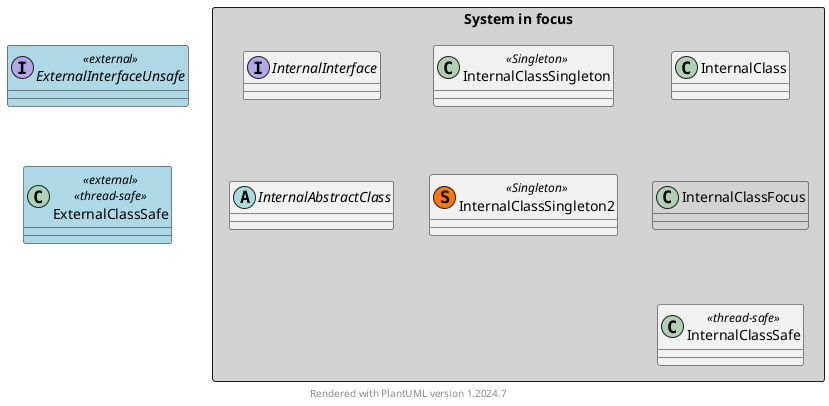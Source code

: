 @startuml
    ' Our custom styling definitions
    <style>
        root {
            ' Use <<threadsafe>> for classes which are implemented thread safe.
            .threadsafe {
                FontColor DarkRed
                LineThickness 2
                LineColor DarkRed
            }
        
            ' Use <<external>> for elements outside the documented architectural element
            .external {
                ' <<focus>> also uses BackGroundColor.
                ' We assume that using <<focus>> and <<external>> on the same element
                ' makes no sense because external elements are by definition outside "focus". 
                BackGroundColor LightBlue
            }
        
            ' Use <<focus>> for the "rectangle" or "frame" which is subject of the containing document.
            ' E.g., if the .puml shows entities and sub-modules of a module.md, use
            ' "rectangle ThisModule <<Module>> <<focus>>"
            ' for the rectangle representing the module which is subject of this diagram.
            .focus {
                ' <<external>> also uses BackGroundColor.
                ' We assume that using <<focus>> and <<external>> on the same element
                ' makes no sense because external elements are by definition outside "focus". 
                BackGroundColor LightGray
            }
        }
    </style>
    
    hide <<focus>> stereotype

    together { 
        interface ExternalInterfaceUnsafe <<external>>
        class ExternalClassSafe <<external>> <<thread-safe>>
    }

    rectangle "System in focus" <<focus>> {
        class InternalClass
        class InternalClassFocus <<focus>>        
        class InternalClassSafe <<thread-safe>>
        class InternalClassSingleton <<Singleton>>
        ' You can highlight Singletons with a colored S icon if you like
        class InternalClassSingleton2 << (S,#FF7700) Singleton>>
        abstract class InternalAbstractClass
        interface InternalInterface
    }

    ExternalInterfaceUnsafe -[hidden]d- ExternalClassSafe
    InternalClassSingleton -[hidden]d- InternalClassSingleton2
    InternalInterface -[hidden]d- InternalAbstractClass
    InternalClass -[hidden]d- InternalClassFocus
    InternalClassFocus -[hidden]d- InternalClassSafe

    footer Rendered with PlantUML version %version()
@enduml